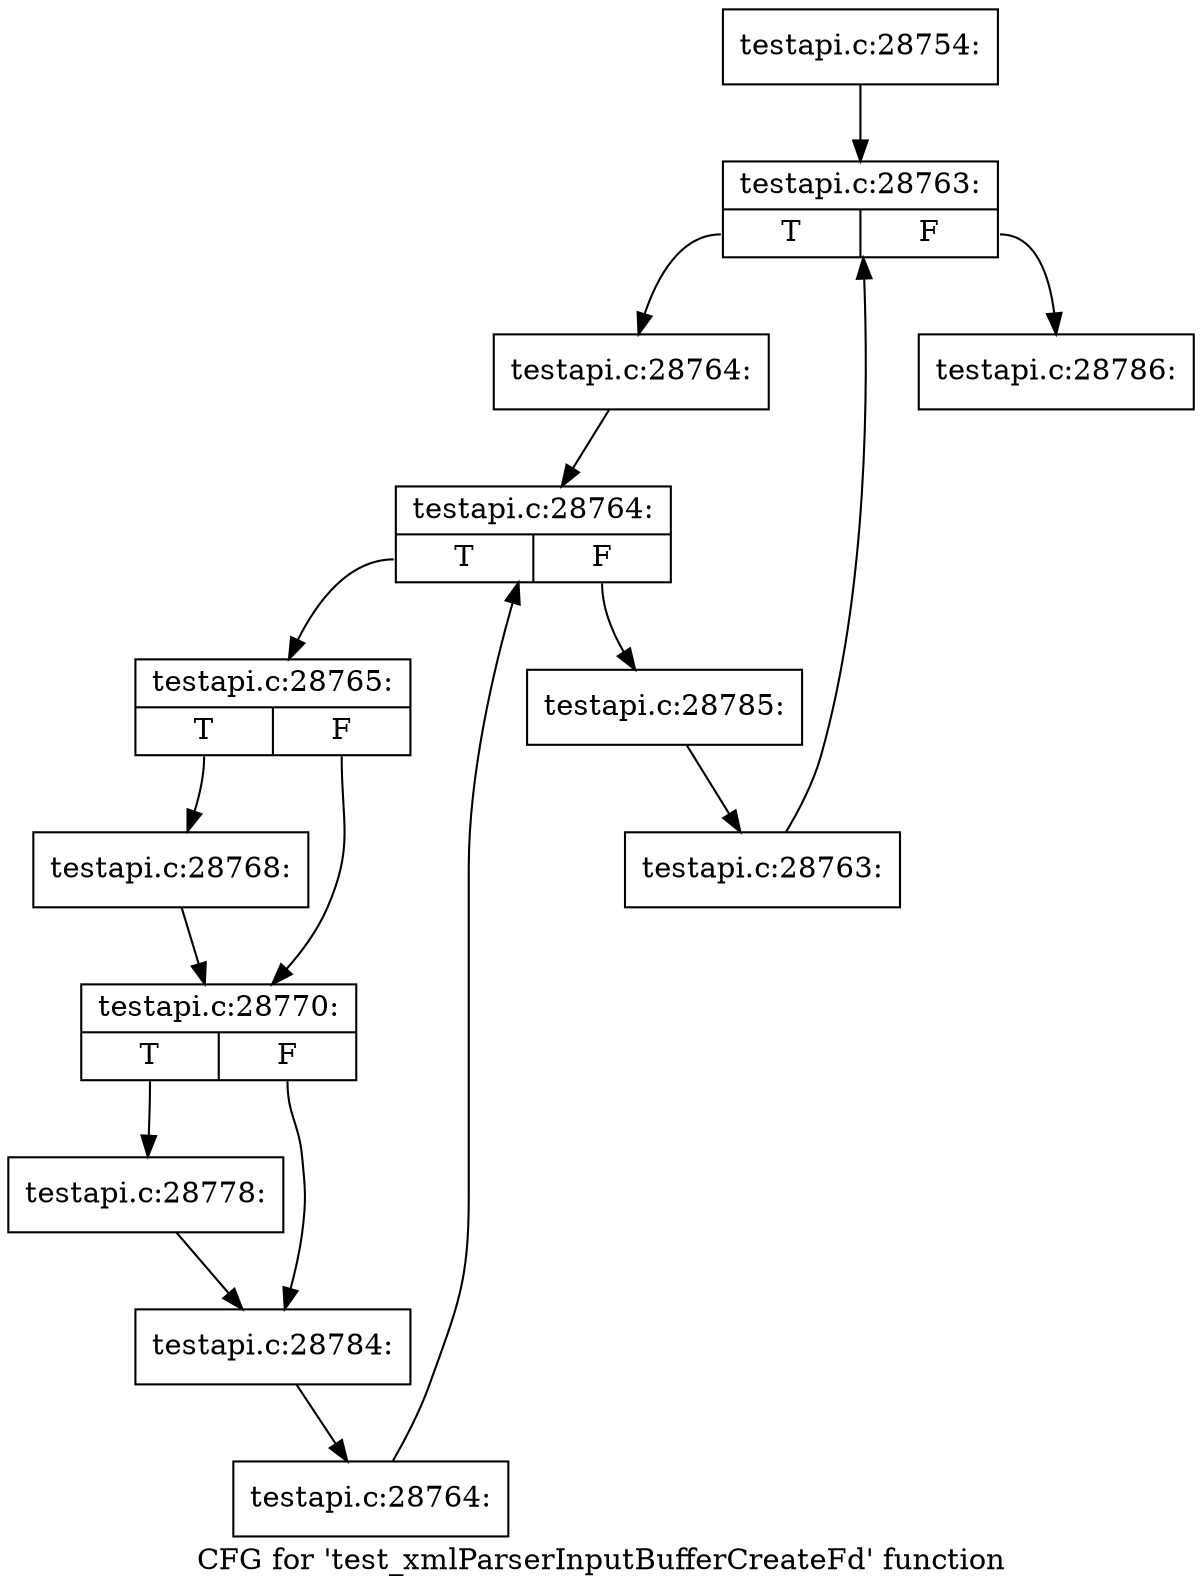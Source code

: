 digraph "CFG for 'test_xmlParserInputBufferCreateFd' function" {
	label="CFG for 'test_xmlParserInputBufferCreateFd' function";

	Node0x503f010 [shape=record,label="{testapi.c:28754:}"];
	Node0x503f010 -> Node0x5045ad0;
	Node0x5045ad0 [shape=record,label="{testapi.c:28763:|{<s0>T|<s1>F}}"];
	Node0x5045ad0:s0 -> Node0x5045db0;
	Node0x5045ad0:s1 -> Node0x5045930;
	Node0x5045db0 [shape=record,label="{testapi.c:28764:}"];
	Node0x5045db0 -> Node0x50461a0;
	Node0x50461a0 [shape=record,label="{testapi.c:28764:|{<s0>T|<s1>F}}"];
	Node0x50461a0:s0 -> Node0x5046420;
	Node0x50461a0:s1 -> Node0x5046080;
	Node0x5046420 [shape=record,label="{testapi.c:28765:|{<s0>T|<s1>F}}"];
	Node0x5046420:s0 -> Node0x5046ce0;
	Node0x5046420:s1 -> Node0x5046d30;
	Node0x5046ce0 [shape=record,label="{testapi.c:28768:}"];
	Node0x5046ce0 -> Node0x5046d30;
	Node0x5046d30 [shape=record,label="{testapi.c:28770:|{<s0>T|<s1>F}}"];
	Node0x5046d30:s0 -> Node0x5047420;
	Node0x5046d30:s1 -> Node0x5047c60;
	Node0x5047420 [shape=record,label="{testapi.c:28778:}"];
	Node0x5047420 -> Node0x5047c60;
	Node0x5047c60 [shape=record,label="{testapi.c:28784:}"];
	Node0x5047c60 -> Node0x5046390;
	Node0x5046390 [shape=record,label="{testapi.c:28764:}"];
	Node0x5046390 -> Node0x50461a0;
	Node0x5046080 [shape=record,label="{testapi.c:28785:}"];
	Node0x5046080 -> Node0x5045d20;
	Node0x5045d20 [shape=record,label="{testapi.c:28763:}"];
	Node0x5045d20 -> Node0x5045ad0;
	Node0x5045930 [shape=record,label="{testapi.c:28786:}"];
}
